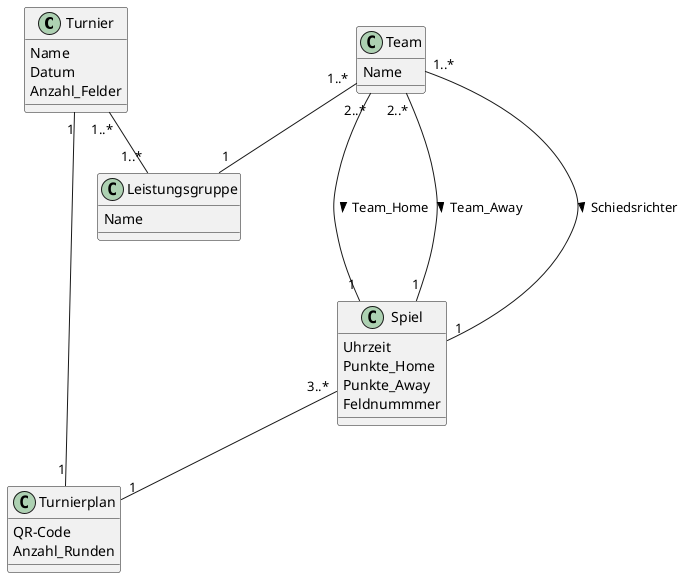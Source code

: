@startuml syntax-example

' Klassen
class Turnier {
  Name
  Datum
  Anzahl_Felder
}

class Leistungsgruppe {
  Name

}

class Spiel {
  Uhrzeit
  Punkte_Home
  Punkte_Away
  Feldnummmer
}

class Team {
  Name
}

class Turnierplan {
  QR-Code
  Anzahl_Runden
}

Turnier "1..*" -- "1..*" Leistungsgruppe
Turnier "1" -- "1" Turnierplan
Spiel "3..*" -- "1" Turnierplan
Team    "1..*" -- "1" Leistungsgruppe
Team    "1..*" -- "1" Spiel : Schiedsrichter >
Team    "2..*" --- "1" Spiel : Team_Home >
Team    "2..*" -- "1" Spiel : Team_Away >


@enduml